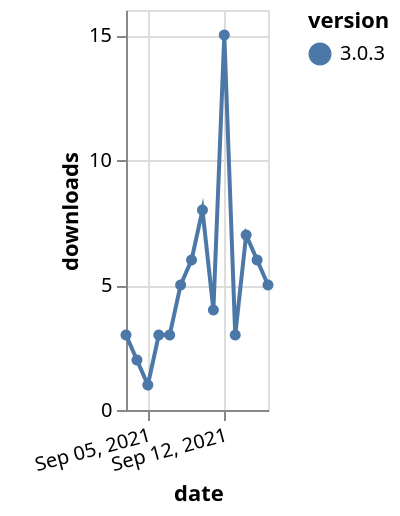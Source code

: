 {"$schema": "https://vega.github.io/schema/vega-lite/v5.json", "description": "A simple bar chart with embedded data.", "data": {"values": [{"date": "2021-09-03", "total": 597, "delta": 3, "version": "3.0.3"}, {"date": "2021-09-04", "total": 599, "delta": 2, "version": "3.0.3"}, {"date": "2021-09-05", "total": 600, "delta": 1, "version": "3.0.3"}, {"date": "2021-09-06", "total": 603, "delta": 3, "version": "3.0.3"}, {"date": "2021-09-07", "total": 606, "delta": 3, "version": "3.0.3"}, {"date": "2021-09-08", "total": 611, "delta": 5, "version": "3.0.3"}, {"date": "2021-09-09", "total": 617, "delta": 6, "version": "3.0.3"}, {"date": "2021-09-10", "total": 625, "delta": 8, "version": "3.0.3"}, {"date": "2021-09-11", "total": 629, "delta": 4, "version": "3.0.3"}, {"date": "2021-09-12", "total": 644, "delta": 15, "version": "3.0.3"}, {"date": "2021-09-13", "total": 647, "delta": 3, "version": "3.0.3"}, {"date": "2021-09-14", "total": 654, "delta": 7, "version": "3.0.3"}, {"date": "2021-09-15", "total": 660, "delta": 6, "version": "3.0.3"}, {"date": "2021-09-16", "total": 665, "delta": 5, "version": "3.0.3"}]}, "width": "container", "mark": {"type": "line", "point": {"filled": true}}, "encoding": {"x": {"field": "date", "type": "temporal", "timeUnit": "yearmonthdate", "title": "date", "axis": {"labelAngle": -15}}, "y": {"field": "delta", "type": "quantitative", "title": "downloads"}, "color": {"field": "version", "type": "nominal"}, "tooltip": {"field": "delta"}}}